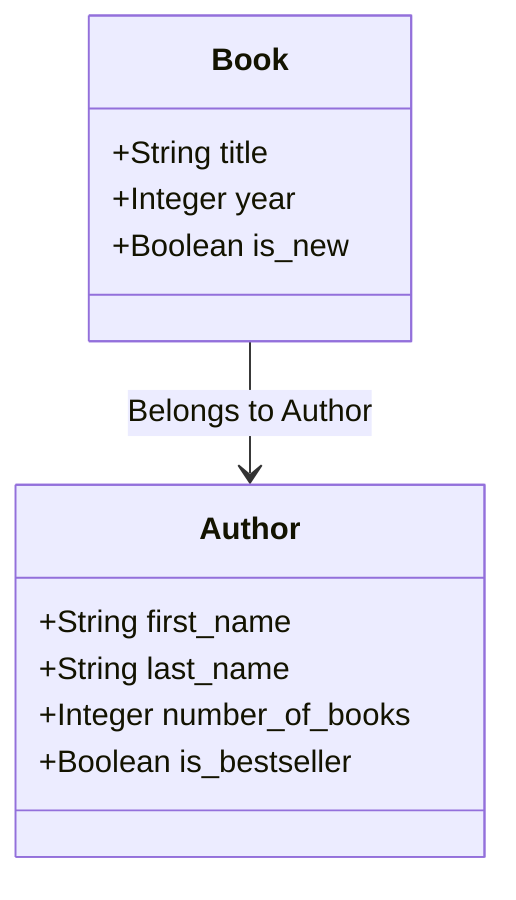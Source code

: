 classDiagram
    class Book {
        +String title
        +Integer year
        +Boolean is_new
    }
    class Author {
        +String first_name
        +String last_name
        +Integer number_of_books
        +Boolean is_bestseller
    }

    Book --> Author : Belongs to Author